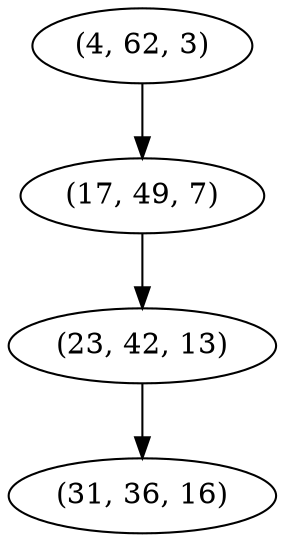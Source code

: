 digraph tree {
    "(4, 62, 3)";
    "(17, 49, 7)";
    "(23, 42, 13)";
    "(31, 36, 16)";
    "(4, 62, 3)" -> "(17, 49, 7)";
    "(17, 49, 7)" -> "(23, 42, 13)";
    "(23, 42, 13)" -> "(31, 36, 16)";
}
